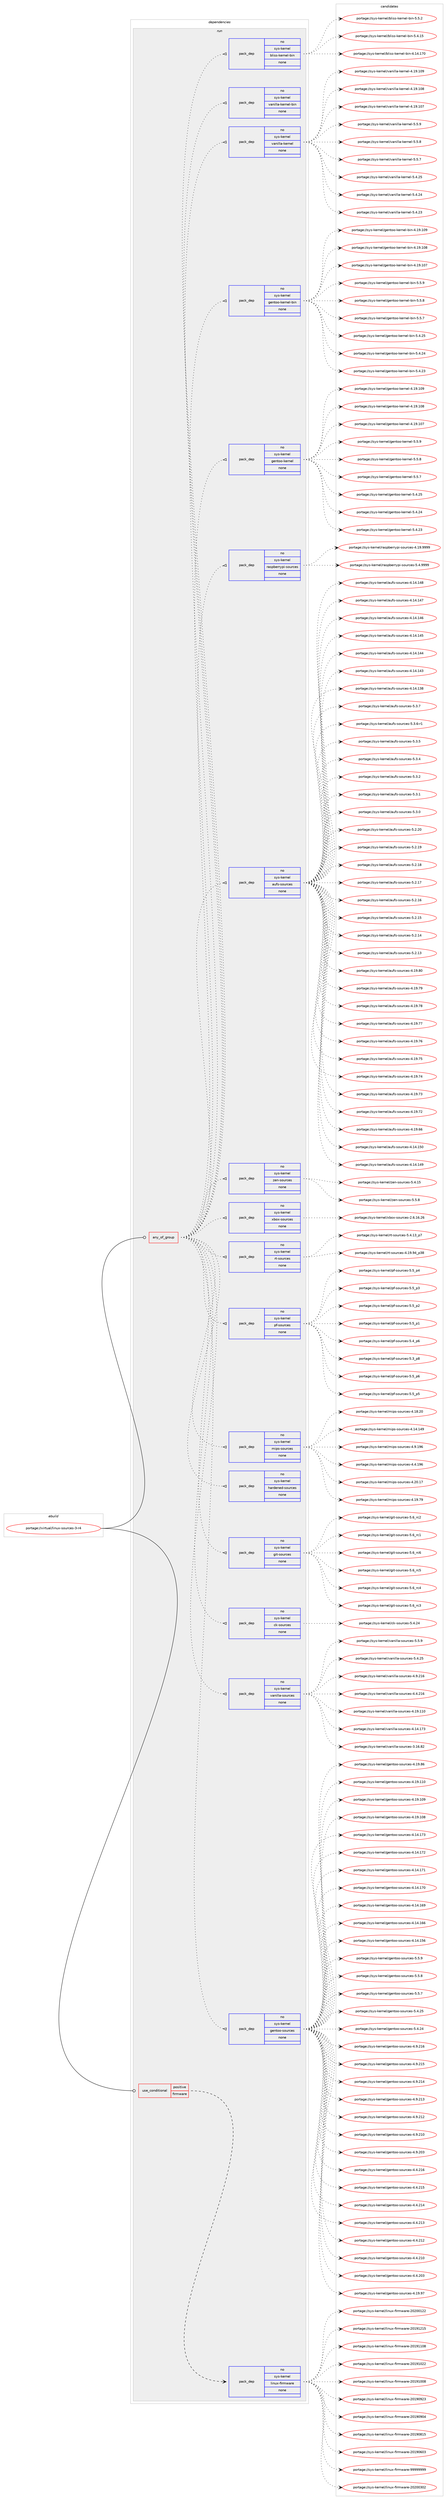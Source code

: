 digraph prolog {

# *************
# Graph options
# *************

newrank=true;
concentrate=true;
compound=true;
graph [rankdir=LR,fontname=Helvetica,fontsize=10,ranksep=1.5];#, ranksep=2.5, nodesep=0.2];
edge  [arrowhead=vee];
node  [fontname=Helvetica,fontsize=10];

# **********
# The ebuild
# **********

subgraph cluster_leftcol {
color=gray;
rank=same;
label=<<i>ebuild</i>>;
id [label="portage://virtual/linux-sources-3-r4", color=red, width=4, href="../virtual/linux-sources-3-r4.svg"];
}

# ****************
# The dependencies
# ****************

subgraph cluster_midcol {
color=gray;
label=<<i>dependencies</i>>;
subgraph cluster_compile {
fillcolor="#eeeeee";
style=filled;
label=<<i>compile</i>>;
}
subgraph cluster_compileandrun {
fillcolor="#eeeeee";
style=filled;
label=<<i>compile and run</i>>;
}
subgraph cluster_run {
fillcolor="#eeeeee";
style=filled;
label=<<i>run</i>>;
subgraph any214 {
dependency9333 [label=<<TABLE BORDER="0" CELLBORDER="1" CELLSPACING="0" CELLPADDING="4"><TR><TD CELLPADDING="10">any_of_group</TD></TR></TABLE>>, shape=none, color=red];subgraph pack7729 {
dependency9334 [label=<<TABLE BORDER="0" CELLBORDER="1" CELLSPACING="0" CELLPADDING="4" WIDTH="220"><TR><TD ROWSPAN="6" CELLPADDING="30">pack_dep</TD></TR><TR><TD WIDTH="110">no</TD></TR><TR><TD>sys-kernel</TD></TR><TR><TD>gentoo-sources</TD></TR><TR><TD>none</TD></TR><TR><TD></TD></TR></TABLE>>, shape=none, color=blue];
}
dependency9333:e -> dependency9334:w [weight=20,style="dotted",arrowhead="oinv"];
subgraph pack7730 {
dependency9335 [label=<<TABLE BORDER="0" CELLBORDER="1" CELLSPACING="0" CELLPADDING="4" WIDTH="220"><TR><TD ROWSPAN="6" CELLPADDING="30">pack_dep</TD></TR><TR><TD WIDTH="110">no</TD></TR><TR><TD>sys-kernel</TD></TR><TR><TD>vanilla-sources</TD></TR><TR><TD>none</TD></TR><TR><TD></TD></TR></TABLE>>, shape=none, color=blue];
}
dependency9333:e -> dependency9335:w [weight=20,style="dotted",arrowhead="oinv"];
subgraph pack7731 {
dependency9336 [label=<<TABLE BORDER="0" CELLBORDER="1" CELLSPACING="0" CELLPADDING="4" WIDTH="220"><TR><TD ROWSPAN="6" CELLPADDING="30">pack_dep</TD></TR><TR><TD WIDTH="110">no</TD></TR><TR><TD>sys-kernel</TD></TR><TR><TD>ck-sources</TD></TR><TR><TD>none</TD></TR><TR><TD></TD></TR></TABLE>>, shape=none, color=blue];
}
dependency9333:e -> dependency9336:w [weight=20,style="dotted",arrowhead="oinv"];
subgraph pack7732 {
dependency9337 [label=<<TABLE BORDER="0" CELLBORDER="1" CELLSPACING="0" CELLPADDING="4" WIDTH="220"><TR><TD ROWSPAN="6" CELLPADDING="30">pack_dep</TD></TR><TR><TD WIDTH="110">no</TD></TR><TR><TD>sys-kernel</TD></TR><TR><TD>git-sources</TD></TR><TR><TD>none</TD></TR><TR><TD></TD></TR></TABLE>>, shape=none, color=blue];
}
dependency9333:e -> dependency9337:w [weight=20,style="dotted",arrowhead="oinv"];
subgraph pack7733 {
dependency9338 [label=<<TABLE BORDER="0" CELLBORDER="1" CELLSPACING="0" CELLPADDING="4" WIDTH="220"><TR><TD ROWSPAN="6" CELLPADDING="30">pack_dep</TD></TR><TR><TD WIDTH="110">no</TD></TR><TR><TD>sys-kernel</TD></TR><TR><TD>hardened-sources</TD></TR><TR><TD>none</TD></TR><TR><TD></TD></TR></TABLE>>, shape=none, color=blue];
}
dependency9333:e -> dependency9338:w [weight=20,style="dotted",arrowhead="oinv"];
subgraph pack7734 {
dependency9339 [label=<<TABLE BORDER="0" CELLBORDER="1" CELLSPACING="0" CELLPADDING="4" WIDTH="220"><TR><TD ROWSPAN="6" CELLPADDING="30">pack_dep</TD></TR><TR><TD WIDTH="110">no</TD></TR><TR><TD>sys-kernel</TD></TR><TR><TD>mips-sources</TD></TR><TR><TD>none</TD></TR><TR><TD></TD></TR></TABLE>>, shape=none, color=blue];
}
dependency9333:e -> dependency9339:w [weight=20,style="dotted",arrowhead="oinv"];
subgraph pack7735 {
dependency9340 [label=<<TABLE BORDER="0" CELLBORDER="1" CELLSPACING="0" CELLPADDING="4" WIDTH="220"><TR><TD ROWSPAN="6" CELLPADDING="30">pack_dep</TD></TR><TR><TD WIDTH="110">no</TD></TR><TR><TD>sys-kernel</TD></TR><TR><TD>pf-sources</TD></TR><TR><TD>none</TD></TR><TR><TD></TD></TR></TABLE>>, shape=none, color=blue];
}
dependency9333:e -> dependency9340:w [weight=20,style="dotted",arrowhead="oinv"];
subgraph pack7736 {
dependency9341 [label=<<TABLE BORDER="0" CELLBORDER="1" CELLSPACING="0" CELLPADDING="4" WIDTH="220"><TR><TD ROWSPAN="6" CELLPADDING="30">pack_dep</TD></TR><TR><TD WIDTH="110">no</TD></TR><TR><TD>sys-kernel</TD></TR><TR><TD>rt-sources</TD></TR><TR><TD>none</TD></TR><TR><TD></TD></TR></TABLE>>, shape=none, color=blue];
}
dependency9333:e -> dependency9341:w [weight=20,style="dotted",arrowhead="oinv"];
subgraph pack7737 {
dependency9342 [label=<<TABLE BORDER="0" CELLBORDER="1" CELLSPACING="0" CELLPADDING="4" WIDTH="220"><TR><TD ROWSPAN="6" CELLPADDING="30">pack_dep</TD></TR><TR><TD WIDTH="110">no</TD></TR><TR><TD>sys-kernel</TD></TR><TR><TD>xbox-sources</TD></TR><TR><TD>none</TD></TR><TR><TD></TD></TR></TABLE>>, shape=none, color=blue];
}
dependency9333:e -> dependency9342:w [weight=20,style="dotted",arrowhead="oinv"];
subgraph pack7738 {
dependency9343 [label=<<TABLE BORDER="0" CELLBORDER="1" CELLSPACING="0" CELLPADDING="4" WIDTH="220"><TR><TD ROWSPAN="6" CELLPADDING="30">pack_dep</TD></TR><TR><TD WIDTH="110">no</TD></TR><TR><TD>sys-kernel</TD></TR><TR><TD>zen-sources</TD></TR><TR><TD>none</TD></TR><TR><TD></TD></TR></TABLE>>, shape=none, color=blue];
}
dependency9333:e -> dependency9343:w [weight=20,style="dotted",arrowhead="oinv"];
subgraph pack7739 {
dependency9344 [label=<<TABLE BORDER="0" CELLBORDER="1" CELLSPACING="0" CELLPADDING="4" WIDTH="220"><TR><TD ROWSPAN="6" CELLPADDING="30">pack_dep</TD></TR><TR><TD WIDTH="110">no</TD></TR><TR><TD>sys-kernel</TD></TR><TR><TD>aufs-sources</TD></TR><TR><TD>none</TD></TR><TR><TD></TD></TR></TABLE>>, shape=none, color=blue];
}
dependency9333:e -> dependency9344:w [weight=20,style="dotted",arrowhead="oinv"];
subgraph pack7740 {
dependency9345 [label=<<TABLE BORDER="0" CELLBORDER="1" CELLSPACING="0" CELLPADDING="4" WIDTH="220"><TR><TD ROWSPAN="6" CELLPADDING="30">pack_dep</TD></TR><TR><TD WIDTH="110">no</TD></TR><TR><TD>sys-kernel</TD></TR><TR><TD>raspberrypi-sources</TD></TR><TR><TD>none</TD></TR><TR><TD></TD></TR></TABLE>>, shape=none, color=blue];
}
dependency9333:e -> dependency9345:w [weight=20,style="dotted",arrowhead="oinv"];
subgraph pack7741 {
dependency9346 [label=<<TABLE BORDER="0" CELLBORDER="1" CELLSPACING="0" CELLPADDING="4" WIDTH="220"><TR><TD ROWSPAN="6" CELLPADDING="30">pack_dep</TD></TR><TR><TD WIDTH="110">no</TD></TR><TR><TD>sys-kernel</TD></TR><TR><TD>gentoo-kernel</TD></TR><TR><TD>none</TD></TR><TR><TD></TD></TR></TABLE>>, shape=none, color=blue];
}
dependency9333:e -> dependency9346:w [weight=20,style="dotted",arrowhead="oinv"];
subgraph pack7742 {
dependency9347 [label=<<TABLE BORDER="0" CELLBORDER="1" CELLSPACING="0" CELLPADDING="4" WIDTH="220"><TR><TD ROWSPAN="6" CELLPADDING="30">pack_dep</TD></TR><TR><TD WIDTH="110">no</TD></TR><TR><TD>sys-kernel</TD></TR><TR><TD>gentoo-kernel-bin</TD></TR><TR><TD>none</TD></TR><TR><TD></TD></TR></TABLE>>, shape=none, color=blue];
}
dependency9333:e -> dependency9347:w [weight=20,style="dotted",arrowhead="oinv"];
subgraph pack7743 {
dependency9348 [label=<<TABLE BORDER="0" CELLBORDER="1" CELLSPACING="0" CELLPADDING="4" WIDTH="220"><TR><TD ROWSPAN="6" CELLPADDING="30">pack_dep</TD></TR><TR><TD WIDTH="110">no</TD></TR><TR><TD>sys-kernel</TD></TR><TR><TD>vanilla-kernel</TD></TR><TR><TD>none</TD></TR><TR><TD></TD></TR></TABLE>>, shape=none, color=blue];
}
dependency9333:e -> dependency9348:w [weight=20,style="dotted",arrowhead="oinv"];
subgraph pack7744 {
dependency9349 [label=<<TABLE BORDER="0" CELLBORDER="1" CELLSPACING="0" CELLPADDING="4" WIDTH="220"><TR><TD ROWSPAN="6" CELLPADDING="30">pack_dep</TD></TR><TR><TD WIDTH="110">no</TD></TR><TR><TD>sys-kernel</TD></TR><TR><TD>vanilla-kernel-bin</TD></TR><TR><TD>none</TD></TR><TR><TD></TD></TR></TABLE>>, shape=none, color=blue];
}
dependency9333:e -> dependency9349:w [weight=20,style="dotted",arrowhead="oinv"];
subgraph pack7745 {
dependency9350 [label=<<TABLE BORDER="0" CELLBORDER="1" CELLSPACING="0" CELLPADDING="4" WIDTH="220"><TR><TD ROWSPAN="6" CELLPADDING="30">pack_dep</TD></TR><TR><TD WIDTH="110">no</TD></TR><TR><TD>sys-kernel</TD></TR><TR><TD>bliss-kernel-bin</TD></TR><TR><TD>none</TD></TR><TR><TD></TD></TR></TABLE>>, shape=none, color=blue];
}
dependency9333:e -> dependency9350:w [weight=20,style="dotted",arrowhead="oinv"];
}
id:e -> dependency9333:w [weight=20,style="solid",arrowhead="odot"];
subgraph cond1388 {
dependency9351 [label=<<TABLE BORDER="0" CELLBORDER="1" CELLSPACING="0" CELLPADDING="4"><TR><TD ROWSPAN="3" CELLPADDING="10">use_conditional</TD></TR><TR><TD>positive</TD></TR><TR><TD>firmware</TD></TR></TABLE>>, shape=none, color=red];
subgraph pack7746 {
dependency9352 [label=<<TABLE BORDER="0" CELLBORDER="1" CELLSPACING="0" CELLPADDING="4" WIDTH="220"><TR><TD ROWSPAN="6" CELLPADDING="30">pack_dep</TD></TR><TR><TD WIDTH="110">no</TD></TR><TR><TD>sys-kernel</TD></TR><TR><TD>linux-firmware</TD></TR><TR><TD>none</TD></TR><TR><TD></TD></TR></TABLE>>, shape=none, color=blue];
}
dependency9351:e -> dependency9352:w [weight=20,style="dashed",arrowhead="vee"];
}
id:e -> dependency9351:w [weight=20,style="solid",arrowhead="odot"];
}
}

# **************
# The candidates
# **************

subgraph cluster_choices {
rank=same;
color=gray;
label=<<i>candidates</i>>;

subgraph choice7729 {
color=black;
nodesep=1;
choice11512111545107101114110101108471031011101161111114511511111711499101115455346534657 [label="portage://sys-kernel/gentoo-sources-5.5.9", color=red, width=4,href="../sys-kernel/gentoo-sources-5.5.9.svg"];
choice11512111545107101114110101108471031011101161111114511511111711499101115455346534656 [label="portage://sys-kernel/gentoo-sources-5.5.8", color=red, width=4,href="../sys-kernel/gentoo-sources-5.5.8.svg"];
choice11512111545107101114110101108471031011101161111114511511111711499101115455346534655 [label="portage://sys-kernel/gentoo-sources-5.5.7", color=red, width=4,href="../sys-kernel/gentoo-sources-5.5.7.svg"];
choice1151211154510710111411010110847103101110116111111451151111171149910111545534652465053 [label="portage://sys-kernel/gentoo-sources-5.4.25", color=red, width=4,href="../sys-kernel/gentoo-sources-5.4.25.svg"];
choice1151211154510710111411010110847103101110116111111451151111171149910111545534652465052 [label="portage://sys-kernel/gentoo-sources-5.4.24", color=red, width=4,href="../sys-kernel/gentoo-sources-5.4.24.svg"];
choice115121115451071011141101011084710310111011611111145115111117114991011154552465746504954 [label="portage://sys-kernel/gentoo-sources-4.9.216", color=red, width=4,href="../sys-kernel/gentoo-sources-4.9.216.svg"];
choice115121115451071011141101011084710310111011611111145115111117114991011154552465746504953 [label="portage://sys-kernel/gentoo-sources-4.9.215", color=red, width=4,href="../sys-kernel/gentoo-sources-4.9.215.svg"];
choice115121115451071011141101011084710310111011611111145115111117114991011154552465746504952 [label="portage://sys-kernel/gentoo-sources-4.9.214", color=red, width=4,href="../sys-kernel/gentoo-sources-4.9.214.svg"];
choice115121115451071011141101011084710310111011611111145115111117114991011154552465746504951 [label="portage://sys-kernel/gentoo-sources-4.9.213", color=red, width=4,href="../sys-kernel/gentoo-sources-4.9.213.svg"];
choice115121115451071011141101011084710310111011611111145115111117114991011154552465746504950 [label="portage://sys-kernel/gentoo-sources-4.9.212", color=red, width=4,href="../sys-kernel/gentoo-sources-4.9.212.svg"];
choice115121115451071011141101011084710310111011611111145115111117114991011154552465746504948 [label="portage://sys-kernel/gentoo-sources-4.9.210", color=red, width=4,href="../sys-kernel/gentoo-sources-4.9.210.svg"];
choice115121115451071011141101011084710310111011611111145115111117114991011154552465746504851 [label="portage://sys-kernel/gentoo-sources-4.9.203", color=red, width=4,href="../sys-kernel/gentoo-sources-4.9.203.svg"];
choice115121115451071011141101011084710310111011611111145115111117114991011154552465246504954 [label="portage://sys-kernel/gentoo-sources-4.4.216", color=red, width=4,href="../sys-kernel/gentoo-sources-4.4.216.svg"];
choice115121115451071011141101011084710310111011611111145115111117114991011154552465246504953 [label="portage://sys-kernel/gentoo-sources-4.4.215", color=red, width=4,href="../sys-kernel/gentoo-sources-4.4.215.svg"];
choice115121115451071011141101011084710310111011611111145115111117114991011154552465246504952 [label="portage://sys-kernel/gentoo-sources-4.4.214", color=red, width=4,href="../sys-kernel/gentoo-sources-4.4.214.svg"];
choice115121115451071011141101011084710310111011611111145115111117114991011154552465246504951 [label="portage://sys-kernel/gentoo-sources-4.4.213", color=red, width=4,href="../sys-kernel/gentoo-sources-4.4.213.svg"];
choice115121115451071011141101011084710310111011611111145115111117114991011154552465246504950 [label="portage://sys-kernel/gentoo-sources-4.4.212", color=red, width=4,href="../sys-kernel/gentoo-sources-4.4.212.svg"];
choice115121115451071011141101011084710310111011611111145115111117114991011154552465246504948 [label="portage://sys-kernel/gentoo-sources-4.4.210", color=red, width=4,href="../sys-kernel/gentoo-sources-4.4.210.svg"];
choice115121115451071011141101011084710310111011611111145115111117114991011154552465246504851 [label="portage://sys-kernel/gentoo-sources-4.4.203", color=red, width=4,href="../sys-kernel/gentoo-sources-4.4.203.svg"];
choice115121115451071011141101011084710310111011611111145115111117114991011154552464957465755 [label="portage://sys-kernel/gentoo-sources-4.19.97", color=red, width=4,href="../sys-kernel/gentoo-sources-4.19.97.svg"];
choice115121115451071011141101011084710310111011611111145115111117114991011154552464957465654 [label="portage://sys-kernel/gentoo-sources-4.19.86", color=red, width=4,href="../sys-kernel/gentoo-sources-4.19.86.svg"];
choice11512111545107101114110101108471031011101161111114511511111711499101115455246495746494948 [label="portage://sys-kernel/gentoo-sources-4.19.110", color=red, width=4,href="../sys-kernel/gentoo-sources-4.19.110.svg"];
choice11512111545107101114110101108471031011101161111114511511111711499101115455246495746494857 [label="portage://sys-kernel/gentoo-sources-4.19.109", color=red, width=4,href="../sys-kernel/gentoo-sources-4.19.109.svg"];
choice11512111545107101114110101108471031011101161111114511511111711499101115455246495746494856 [label="portage://sys-kernel/gentoo-sources-4.19.108", color=red, width=4,href="../sys-kernel/gentoo-sources-4.19.108.svg"];
choice11512111545107101114110101108471031011101161111114511511111711499101115455246495246495551 [label="portage://sys-kernel/gentoo-sources-4.14.173", color=red, width=4,href="../sys-kernel/gentoo-sources-4.14.173.svg"];
choice11512111545107101114110101108471031011101161111114511511111711499101115455246495246495550 [label="portage://sys-kernel/gentoo-sources-4.14.172", color=red, width=4,href="../sys-kernel/gentoo-sources-4.14.172.svg"];
choice11512111545107101114110101108471031011101161111114511511111711499101115455246495246495549 [label="portage://sys-kernel/gentoo-sources-4.14.171", color=red, width=4,href="../sys-kernel/gentoo-sources-4.14.171.svg"];
choice11512111545107101114110101108471031011101161111114511511111711499101115455246495246495548 [label="portage://sys-kernel/gentoo-sources-4.14.170", color=red, width=4,href="../sys-kernel/gentoo-sources-4.14.170.svg"];
choice11512111545107101114110101108471031011101161111114511511111711499101115455246495246495457 [label="portage://sys-kernel/gentoo-sources-4.14.169", color=red, width=4,href="../sys-kernel/gentoo-sources-4.14.169.svg"];
choice11512111545107101114110101108471031011101161111114511511111711499101115455246495246495454 [label="portage://sys-kernel/gentoo-sources-4.14.166", color=red, width=4,href="../sys-kernel/gentoo-sources-4.14.166.svg"];
choice11512111545107101114110101108471031011101161111114511511111711499101115455246495246495354 [label="portage://sys-kernel/gentoo-sources-4.14.156", color=red, width=4,href="../sys-kernel/gentoo-sources-4.14.156.svg"];
dependency9334:e -> choice11512111545107101114110101108471031011101161111114511511111711499101115455346534657:w [style=dotted,weight="100"];
dependency9334:e -> choice11512111545107101114110101108471031011101161111114511511111711499101115455346534656:w [style=dotted,weight="100"];
dependency9334:e -> choice11512111545107101114110101108471031011101161111114511511111711499101115455346534655:w [style=dotted,weight="100"];
dependency9334:e -> choice1151211154510710111411010110847103101110116111111451151111171149910111545534652465053:w [style=dotted,weight="100"];
dependency9334:e -> choice1151211154510710111411010110847103101110116111111451151111171149910111545534652465052:w [style=dotted,weight="100"];
dependency9334:e -> choice115121115451071011141101011084710310111011611111145115111117114991011154552465746504954:w [style=dotted,weight="100"];
dependency9334:e -> choice115121115451071011141101011084710310111011611111145115111117114991011154552465746504953:w [style=dotted,weight="100"];
dependency9334:e -> choice115121115451071011141101011084710310111011611111145115111117114991011154552465746504952:w [style=dotted,weight="100"];
dependency9334:e -> choice115121115451071011141101011084710310111011611111145115111117114991011154552465746504951:w [style=dotted,weight="100"];
dependency9334:e -> choice115121115451071011141101011084710310111011611111145115111117114991011154552465746504950:w [style=dotted,weight="100"];
dependency9334:e -> choice115121115451071011141101011084710310111011611111145115111117114991011154552465746504948:w [style=dotted,weight="100"];
dependency9334:e -> choice115121115451071011141101011084710310111011611111145115111117114991011154552465746504851:w [style=dotted,weight="100"];
dependency9334:e -> choice115121115451071011141101011084710310111011611111145115111117114991011154552465246504954:w [style=dotted,weight="100"];
dependency9334:e -> choice115121115451071011141101011084710310111011611111145115111117114991011154552465246504953:w [style=dotted,weight="100"];
dependency9334:e -> choice115121115451071011141101011084710310111011611111145115111117114991011154552465246504952:w [style=dotted,weight="100"];
dependency9334:e -> choice115121115451071011141101011084710310111011611111145115111117114991011154552465246504951:w [style=dotted,weight="100"];
dependency9334:e -> choice115121115451071011141101011084710310111011611111145115111117114991011154552465246504950:w [style=dotted,weight="100"];
dependency9334:e -> choice115121115451071011141101011084710310111011611111145115111117114991011154552465246504948:w [style=dotted,weight="100"];
dependency9334:e -> choice115121115451071011141101011084710310111011611111145115111117114991011154552465246504851:w [style=dotted,weight="100"];
dependency9334:e -> choice115121115451071011141101011084710310111011611111145115111117114991011154552464957465755:w [style=dotted,weight="100"];
dependency9334:e -> choice115121115451071011141101011084710310111011611111145115111117114991011154552464957465654:w [style=dotted,weight="100"];
dependency9334:e -> choice11512111545107101114110101108471031011101161111114511511111711499101115455246495746494948:w [style=dotted,weight="100"];
dependency9334:e -> choice11512111545107101114110101108471031011101161111114511511111711499101115455246495746494857:w [style=dotted,weight="100"];
dependency9334:e -> choice11512111545107101114110101108471031011101161111114511511111711499101115455246495746494856:w [style=dotted,weight="100"];
dependency9334:e -> choice11512111545107101114110101108471031011101161111114511511111711499101115455246495246495551:w [style=dotted,weight="100"];
dependency9334:e -> choice11512111545107101114110101108471031011101161111114511511111711499101115455246495246495550:w [style=dotted,weight="100"];
dependency9334:e -> choice11512111545107101114110101108471031011101161111114511511111711499101115455246495246495549:w [style=dotted,weight="100"];
dependency9334:e -> choice11512111545107101114110101108471031011101161111114511511111711499101115455246495246495548:w [style=dotted,weight="100"];
dependency9334:e -> choice11512111545107101114110101108471031011101161111114511511111711499101115455246495246495457:w [style=dotted,weight="100"];
dependency9334:e -> choice11512111545107101114110101108471031011101161111114511511111711499101115455246495246495454:w [style=dotted,weight="100"];
dependency9334:e -> choice11512111545107101114110101108471031011101161111114511511111711499101115455246495246495354:w [style=dotted,weight="100"];
}
subgraph choice7730 {
color=black;
nodesep=1;
choice115121115451071011141101011084711897110105108108974511511111711499101115455346534657 [label="portage://sys-kernel/vanilla-sources-5.5.9", color=red, width=4,href="../sys-kernel/vanilla-sources-5.5.9.svg"];
choice11512111545107101114110101108471189711010510810897451151111171149910111545534652465053 [label="portage://sys-kernel/vanilla-sources-5.4.25", color=red, width=4,href="../sys-kernel/vanilla-sources-5.4.25.svg"];
choice1151211154510710111411010110847118971101051081089745115111117114991011154552465746504954 [label="portage://sys-kernel/vanilla-sources-4.9.216", color=red, width=4,href="../sys-kernel/vanilla-sources-4.9.216.svg"];
choice1151211154510710111411010110847118971101051081089745115111117114991011154552465246504954 [label="portage://sys-kernel/vanilla-sources-4.4.216", color=red, width=4,href="../sys-kernel/vanilla-sources-4.4.216.svg"];
choice115121115451071011141101011084711897110105108108974511511111711499101115455246495746494948 [label="portage://sys-kernel/vanilla-sources-4.19.110", color=red, width=4,href="../sys-kernel/vanilla-sources-4.19.110.svg"];
choice115121115451071011141101011084711897110105108108974511511111711499101115455246495246495551 [label="portage://sys-kernel/vanilla-sources-4.14.173", color=red, width=4,href="../sys-kernel/vanilla-sources-4.14.173.svg"];
choice1151211154510710111411010110847118971101051081089745115111117114991011154551464954465650 [label="portage://sys-kernel/vanilla-sources-3.16.82", color=red, width=4,href="../sys-kernel/vanilla-sources-3.16.82.svg"];
dependency9335:e -> choice115121115451071011141101011084711897110105108108974511511111711499101115455346534657:w [style=dotted,weight="100"];
dependency9335:e -> choice11512111545107101114110101108471189711010510810897451151111171149910111545534652465053:w [style=dotted,weight="100"];
dependency9335:e -> choice1151211154510710111411010110847118971101051081089745115111117114991011154552465746504954:w [style=dotted,weight="100"];
dependency9335:e -> choice1151211154510710111411010110847118971101051081089745115111117114991011154552465246504954:w [style=dotted,weight="100"];
dependency9335:e -> choice115121115451071011141101011084711897110105108108974511511111711499101115455246495746494948:w [style=dotted,weight="100"];
dependency9335:e -> choice115121115451071011141101011084711897110105108108974511511111711499101115455246495246495551:w [style=dotted,weight="100"];
dependency9335:e -> choice1151211154510710111411010110847118971101051081089745115111117114991011154551464954465650:w [style=dotted,weight="100"];
}
subgraph choice7731 {
color=black;
nodesep=1;
choice115121115451071011141101011084799107451151111171149910111545534652465052 [label="portage://sys-kernel/ck-sources-5.4.24", color=red, width=4,href="../sys-kernel/ck-sources-5.4.24.svg"];
dependency9336:e -> choice115121115451071011141101011084799107451151111171149910111545534652465052:w [style=dotted,weight="100"];
}
subgraph choice7732 {
color=black;
nodesep=1;
choice1151211154510710111411010110847103105116451151111171149910111545534654951149954 [label="portage://sys-kernel/git-sources-5.6_rc6", color=red, width=4,href="../sys-kernel/git-sources-5.6_rc6.svg"];
choice1151211154510710111411010110847103105116451151111171149910111545534654951149953 [label="portage://sys-kernel/git-sources-5.6_rc5", color=red, width=4,href="../sys-kernel/git-sources-5.6_rc5.svg"];
choice1151211154510710111411010110847103105116451151111171149910111545534654951149952 [label="portage://sys-kernel/git-sources-5.6_rc4", color=red, width=4,href="../sys-kernel/git-sources-5.6_rc4.svg"];
choice1151211154510710111411010110847103105116451151111171149910111545534654951149951 [label="portage://sys-kernel/git-sources-5.6_rc3", color=red, width=4,href="../sys-kernel/git-sources-5.6_rc3.svg"];
choice1151211154510710111411010110847103105116451151111171149910111545534654951149950 [label="portage://sys-kernel/git-sources-5.6_rc2", color=red, width=4,href="../sys-kernel/git-sources-5.6_rc2.svg"];
choice1151211154510710111411010110847103105116451151111171149910111545534654951149949 [label="portage://sys-kernel/git-sources-5.6_rc1", color=red, width=4,href="../sys-kernel/git-sources-5.6_rc1.svg"];
dependency9337:e -> choice1151211154510710111411010110847103105116451151111171149910111545534654951149954:w [style=dotted,weight="100"];
dependency9337:e -> choice1151211154510710111411010110847103105116451151111171149910111545534654951149953:w [style=dotted,weight="100"];
dependency9337:e -> choice1151211154510710111411010110847103105116451151111171149910111545534654951149952:w [style=dotted,weight="100"];
dependency9337:e -> choice1151211154510710111411010110847103105116451151111171149910111545534654951149951:w [style=dotted,weight="100"];
dependency9337:e -> choice1151211154510710111411010110847103105116451151111171149910111545534654951149950:w [style=dotted,weight="100"];
dependency9337:e -> choice1151211154510710111411010110847103105116451151111171149910111545534654951149949:w [style=dotted,weight="100"];
}
subgraph choice7733 {
color=black;
nodesep=1;
}
subgraph choice7734 {
color=black;
nodesep=1;
choice115121115451071011141101011084710910511211545115111117114991011154552465746495754 [label="portage://sys-kernel/mips-sources-4.9.196", color=red, width=4,href="../sys-kernel/mips-sources-4.9.196.svg"];
choice115121115451071011141101011084710910511211545115111117114991011154552465246495754 [label="portage://sys-kernel/mips-sources-4.4.196", color=red, width=4,href="../sys-kernel/mips-sources-4.4.196.svg"];
choice115121115451071011141101011084710910511211545115111117114991011154552465048464955 [label="portage://sys-kernel/mips-sources-4.20.17", color=red, width=4,href="../sys-kernel/mips-sources-4.20.17.svg"];
choice115121115451071011141101011084710910511211545115111117114991011154552464957465557 [label="portage://sys-kernel/mips-sources-4.19.79", color=red, width=4,href="../sys-kernel/mips-sources-4.19.79.svg"];
choice115121115451071011141101011084710910511211545115111117114991011154552464956465048 [label="portage://sys-kernel/mips-sources-4.18.20", color=red, width=4,href="../sys-kernel/mips-sources-4.18.20.svg"];
choice11512111545107101114110101108471091051121154511511111711499101115455246495246495257 [label="portage://sys-kernel/mips-sources-4.14.149", color=red, width=4,href="../sys-kernel/mips-sources-4.14.149.svg"];
dependency9339:e -> choice115121115451071011141101011084710910511211545115111117114991011154552465746495754:w [style=dotted,weight="100"];
dependency9339:e -> choice115121115451071011141101011084710910511211545115111117114991011154552465246495754:w [style=dotted,weight="100"];
dependency9339:e -> choice115121115451071011141101011084710910511211545115111117114991011154552465048464955:w [style=dotted,weight="100"];
dependency9339:e -> choice115121115451071011141101011084710910511211545115111117114991011154552464957465557:w [style=dotted,weight="100"];
dependency9339:e -> choice115121115451071011141101011084710910511211545115111117114991011154552464956465048:w [style=dotted,weight="100"];
dependency9339:e -> choice11512111545107101114110101108471091051121154511511111711499101115455246495246495257:w [style=dotted,weight="100"];
}
subgraph choice7735 {
color=black;
nodesep=1;
choice11512111545107101114110101108471121024511511111711499101115455346539511254 [label="portage://sys-kernel/pf-sources-5.5_p6", color=red, width=4,href="../sys-kernel/pf-sources-5.5_p6.svg"];
choice11512111545107101114110101108471121024511511111711499101115455346539511253 [label="portage://sys-kernel/pf-sources-5.5_p5", color=red, width=4,href="../sys-kernel/pf-sources-5.5_p5.svg"];
choice11512111545107101114110101108471121024511511111711499101115455346539511252 [label="portage://sys-kernel/pf-sources-5.5_p4", color=red, width=4,href="../sys-kernel/pf-sources-5.5_p4.svg"];
choice11512111545107101114110101108471121024511511111711499101115455346539511251 [label="portage://sys-kernel/pf-sources-5.5_p3", color=red, width=4,href="../sys-kernel/pf-sources-5.5_p3.svg"];
choice11512111545107101114110101108471121024511511111711499101115455346539511250 [label="portage://sys-kernel/pf-sources-5.5_p2", color=red, width=4,href="../sys-kernel/pf-sources-5.5_p2.svg"];
choice11512111545107101114110101108471121024511511111711499101115455346539511249 [label="portage://sys-kernel/pf-sources-5.5_p1", color=red, width=4,href="../sys-kernel/pf-sources-5.5_p1.svg"];
choice11512111545107101114110101108471121024511511111711499101115455346529511254 [label="portage://sys-kernel/pf-sources-5.4_p6", color=red, width=4,href="../sys-kernel/pf-sources-5.4_p6.svg"];
choice11512111545107101114110101108471121024511511111711499101115455346519511256 [label="portage://sys-kernel/pf-sources-5.3_p8", color=red, width=4,href="../sys-kernel/pf-sources-5.3_p8.svg"];
dependency9340:e -> choice11512111545107101114110101108471121024511511111711499101115455346539511254:w [style=dotted,weight="100"];
dependency9340:e -> choice11512111545107101114110101108471121024511511111711499101115455346539511253:w [style=dotted,weight="100"];
dependency9340:e -> choice11512111545107101114110101108471121024511511111711499101115455346539511252:w [style=dotted,weight="100"];
dependency9340:e -> choice11512111545107101114110101108471121024511511111711499101115455346539511251:w [style=dotted,weight="100"];
dependency9340:e -> choice11512111545107101114110101108471121024511511111711499101115455346539511250:w [style=dotted,weight="100"];
dependency9340:e -> choice11512111545107101114110101108471121024511511111711499101115455346539511249:w [style=dotted,weight="100"];
dependency9340:e -> choice11512111545107101114110101108471121024511511111711499101115455346529511254:w [style=dotted,weight="100"];
dependency9340:e -> choice11512111545107101114110101108471121024511511111711499101115455346519511256:w [style=dotted,weight="100"];
}
subgraph choice7736 {
color=black;
nodesep=1;
choice11512111545107101114110101108471141164511511111711499101115455346524649519511255 [label="portage://sys-kernel/rt-sources-5.4.13_p7", color=red, width=4,href="../sys-kernel/rt-sources-5.4.13_p7.svg"];
choice115121115451071011141101011084711411645115111117114991011154552464957465752951125156 [label="portage://sys-kernel/rt-sources-4.19.94_p38", color=red, width=4,href="../sys-kernel/rt-sources-4.19.94_p38.svg"];
dependency9341:e -> choice11512111545107101114110101108471141164511511111711499101115455346524649519511255:w [style=dotted,weight="100"];
dependency9341:e -> choice115121115451071011141101011084711411645115111117114991011154552464957465752951125156:w [style=dotted,weight="100"];
}
subgraph choice7737 {
color=black;
nodesep=1;
choice115121115451071011141101011084712098111120451151111171149910111545504654464954465054 [label="portage://sys-kernel/xbox-sources-2.6.16.26", color=red, width=4,href="../sys-kernel/xbox-sources-2.6.16.26.svg"];
dependency9342:e -> choice115121115451071011141101011084712098111120451151111171149910111545504654464954465054:w [style=dotted,weight="100"];
}
subgraph choice7738 {
color=black;
nodesep=1;
choice11512111545107101114110101108471221011104511511111711499101115455346534656 [label="portage://sys-kernel/zen-sources-5.5.8", color=red, width=4,href="../sys-kernel/zen-sources-5.5.8.svg"];
choice1151211154510710111411010110847122101110451151111171149910111545534652464953 [label="portage://sys-kernel/zen-sources-5.4.15", color=red, width=4,href="../sys-kernel/zen-sources-5.4.15.svg"];
dependency9343:e -> choice11512111545107101114110101108471221011104511511111711499101115455346534656:w [style=dotted,weight="100"];
dependency9343:e -> choice1151211154510710111411010110847122101110451151111171149910111545534652464953:w [style=dotted,weight="100"];
}
subgraph choice7739 {
color=black;
nodesep=1;
choice1151211154510710111411010110847971171021154511511111711499101115455346514655 [label="portage://sys-kernel/aufs-sources-5.3.7", color=red, width=4,href="../sys-kernel/aufs-sources-5.3.7.svg"];
choice11512111545107101114110101108479711710211545115111117114991011154553465146544511449 [label="portage://sys-kernel/aufs-sources-5.3.6-r1", color=red, width=4,href="../sys-kernel/aufs-sources-5.3.6-r1.svg"];
choice1151211154510710111411010110847971171021154511511111711499101115455346514653 [label="portage://sys-kernel/aufs-sources-5.3.5", color=red, width=4,href="../sys-kernel/aufs-sources-5.3.5.svg"];
choice1151211154510710111411010110847971171021154511511111711499101115455346514652 [label="portage://sys-kernel/aufs-sources-5.3.4", color=red, width=4,href="../sys-kernel/aufs-sources-5.3.4.svg"];
choice1151211154510710111411010110847971171021154511511111711499101115455346514650 [label="portage://sys-kernel/aufs-sources-5.3.2", color=red, width=4,href="../sys-kernel/aufs-sources-5.3.2.svg"];
choice1151211154510710111411010110847971171021154511511111711499101115455346514649 [label="portage://sys-kernel/aufs-sources-5.3.1", color=red, width=4,href="../sys-kernel/aufs-sources-5.3.1.svg"];
choice1151211154510710111411010110847971171021154511511111711499101115455346514648 [label="portage://sys-kernel/aufs-sources-5.3.0", color=red, width=4,href="../sys-kernel/aufs-sources-5.3.0.svg"];
choice115121115451071011141101011084797117102115451151111171149910111545534650465048 [label="portage://sys-kernel/aufs-sources-5.2.20", color=red, width=4,href="../sys-kernel/aufs-sources-5.2.20.svg"];
choice115121115451071011141101011084797117102115451151111171149910111545534650464957 [label="portage://sys-kernel/aufs-sources-5.2.19", color=red, width=4,href="../sys-kernel/aufs-sources-5.2.19.svg"];
choice115121115451071011141101011084797117102115451151111171149910111545534650464956 [label="portage://sys-kernel/aufs-sources-5.2.18", color=red, width=4,href="../sys-kernel/aufs-sources-5.2.18.svg"];
choice115121115451071011141101011084797117102115451151111171149910111545534650464955 [label="portage://sys-kernel/aufs-sources-5.2.17", color=red, width=4,href="../sys-kernel/aufs-sources-5.2.17.svg"];
choice115121115451071011141101011084797117102115451151111171149910111545534650464954 [label="portage://sys-kernel/aufs-sources-5.2.16", color=red, width=4,href="../sys-kernel/aufs-sources-5.2.16.svg"];
choice115121115451071011141101011084797117102115451151111171149910111545534650464953 [label="portage://sys-kernel/aufs-sources-5.2.15", color=red, width=4,href="../sys-kernel/aufs-sources-5.2.15.svg"];
choice115121115451071011141101011084797117102115451151111171149910111545534650464952 [label="portage://sys-kernel/aufs-sources-5.2.14", color=red, width=4,href="../sys-kernel/aufs-sources-5.2.14.svg"];
choice115121115451071011141101011084797117102115451151111171149910111545534650464951 [label="portage://sys-kernel/aufs-sources-5.2.13", color=red, width=4,href="../sys-kernel/aufs-sources-5.2.13.svg"];
choice11512111545107101114110101108479711710211545115111117114991011154552464957465648 [label="portage://sys-kernel/aufs-sources-4.19.80", color=red, width=4,href="../sys-kernel/aufs-sources-4.19.80.svg"];
choice11512111545107101114110101108479711710211545115111117114991011154552464957465557 [label="portage://sys-kernel/aufs-sources-4.19.79", color=red, width=4,href="../sys-kernel/aufs-sources-4.19.79.svg"];
choice11512111545107101114110101108479711710211545115111117114991011154552464957465556 [label="portage://sys-kernel/aufs-sources-4.19.78", color=red, width=4,href="../sys-kernel/aufs-sources-4.19.78.svg"];
choice11512111545107101114110101108479711710211545115111117114991011154552464957465555 [label="portage://sys-kernel/aufs-sources-4.19.77", color=red, width=4,href="../sys-kernel/aufs-sources-4.19.77.svg"];
choice11512111545107101114110101108479711710211545115111117114991011154552464957465554 [label="portage://sys-kernel/aufs-sources-4.19.76", color=red, width=4,href="../sys-kernel/aufs-sources-4.19.76.svg"];
choice11512111545107101114110101108479711710211545115111117114991011154552464957465553 [label="portage://sys-kernel/aufs-sources-4.19.75", color=red, width=4,href="../sys-kernel/aufs-sources-4.19.75.svg"];
choice11512111545107101114110101108479711710211545115111117114991011154552464957465552 [label="portage://sys-kernel/aufs-sources-4.19.74", color=red, width=4,href="../sys-kernel/aufs-sources-4.19.74.svg"];
choice11512111545107101114110101108479711710211545115111117114991011154552464957465551 [label="portage://sys-kernel/aufs-sources-4.19.73", color=red, width=4,href="../sys-kernel/aufs-sources-4.19.73.svg"];
choice11512111545107101114110101108479711710211545115111117114991011154552464957465550 [label="portage://sys-kernel/aufs-sources-4.19.72", color=red, width=4,href="../sys-kernel/aufs-sources-4.19.72.svg"];
choice11512111545107101114110101108479711710211545115111117114991011154552464957465454 [label="portage://sys-kernel/aufs-sources-4.19.66", color=red, width=4,href="../sys-kernel/aufs-sources-4.19.66.svg"];
choice1151211154510710111411010110847971171021154511511111711499101115455246495246495348 [label="portage://sys-kernel/aufs-sources-4.14.150", color=red, width=4,href="../sys-kernel/aufs-sources-4.14.150.svg"];
choice1151211154510710111411010110847971171021154511511111711499101115455246495246495257 [label="portage://sys-kernel/aufs-sources-4.14.149", color=red, width=4,href="../sys-kernel/aufs-sources-4.14.149.svg"];
choice1151211154510710111411010110847971171021154511511111711499101115455246495246495256 [label="portage://sys-kernel/aufs-sources-4.14.148", color=red, width=4,href="../sys-kernel/aufs-sources-4.14.148.svg"];
choice1151211154510710111411010110847971171021154511511111711499101115455246495246495255 [label="portage://sys-kernel/aufs-sources-4.14.147", color=red, width=4,href="../sys-kernel/aufs-sources-4.14.147.svg"];
choice1151211154510710111411010110847971171021154511511111711499101115455246495246495254 [label="portage://sys-kernel/aufs-sources-4.14.146", color=red, width=4,href="../sys-kernel/aufs-sources-4.14.146.svg"];
choice1151211154510710111411010110847971171021154511511111711499101115455246495246495253 [label="portage://sys-kernel/aufs-sources-4.14.145", color=red, width=4,href="../sys-kernel/aufs-sources-4.14.145.svg"];
choice1151211154510710111411010110847971171021154511511111711499101115455246495246495252 [label="portage://sys-kernel/aufs-sources-4.14.144", color=red, width=4,href="../sys-kernel/aufs-sources-4.14.144.svg"];
choice1151211154510710111411010110847971171021154511511111711499101115455246495246495251 [label="portage://sys-kernel/aufs-sources-4.14.143", color=red, width=4,href="../sys-kernel/aufs-sources-4.14.143.svg"];
choice1151211154510710111411010110847971171021154511511111711499101115455246495246495156 [label="portage://sys-kernel/aufs-sources-4.14.138", color=red, width=4,href="../sys-kernel/aufs-sources-4.14.138.svg"];
dependency9344:e -> choice1151211154510710111411010110847971171021154511511111711499101115455346514655:w [style=dotted,weight="100"];
dependency9344:e -> choice11512111545107101114110101108479711710211545115111117114991011154553465146544511449:w [style=dotted,weight="100"];
dependency9344:e -> choice1151211154510710111411010110847971171021154511511111711499101115455346514653:w [style=dotted,weight="100"];
dependency9344:e -> choice1151211154510710111411010110847971171021154511511111711499101115455346514652:w [style=dotted,weight="100"];
dependency9344:e -> choice1151211154510710111411010110847971171021154511511111711499101115455346514650:w [style=dotted,weight="100"];
dependency9344:e -> choice1151211154510710111411010110847971171021154511511111711499101115455346514649:w [style=dotted,weight="100"];
dependency9344:e -> choice1151211154510710111411010110847971171021154511511111711499101115455346514648:w [style=dotted,weight="100"];
dependency9344:e -> choice115121115451071011141101011084797117102115451151111171149910111545534650465048:w [style=dotted,weight="100"];
dependency9344:e -> choice115121115451071011141101011084797117102115451151111171149910111545534650464957:w [style=dotted,weight="100"];
dependency9344:e -> choice115121115451071011141101011084797117102115451151111171149910111545534650464956:w [style=dotted,weight="100"];
dependency9344:e -> choice115121115451071011141101011084797117102115451151111171149910111545534650464955:w [style=dotted,weight="100"];
dependency9344:e -> choice115121115451071011141101011084797117102115451151111171149910111545534650464954:w [style=dotted,weight="100"];
dependency9344:e -> choice115121115451071011141101011084797117102115451151111171149910111545534650464953:w [style=dotted,weight="100"];
dependency9344:e -> choice115121115451071011141101011084797117102115451151111171149910111545534650464952:w [style=dotted,weight="100"];
dependency9344:e -> choice115121115451071011141101011084797117102115451151111171149910111545534650464951:w [style=dotted,weight="100"];
dependency9344:e -> choice11512111545107101114110101108479711710211545115111117114991011154552464957465648:w [style=dotted,weight="100"];
dependency9344:e -> choice11512111545107101114110101108479711710211545115111117114991011154552464957465557:w [style=dotted,weight="100"];
dependency9344:e -> choice11512111545107101114110101108479711710211545115111117114991011154552464957465556:w [style=dotted,weight="100"];
dependency9344:e -> choice11512111545107101114110101108479711710211545115111117114991011154552464957465555:w [style=dotted,weight="100"];
dependency9344:e -> choice11512111545107101114110101108479711710211545115111117114991011154552464957465554:w [style=dotted,weight="100"];
dependency9344:e -> choice11512111545107101114110101108479711710211545115111117114991011154552464957465553:w [style=dotted,weight="100"];
dependency9344:e -> choice11512111545107101114110101108479711710211545115111117114991011154552464957465552:w [style=dotted,weight="100"];
dependency9344:e -> choice11512111545107101114110101108479711710211545115111117114991011154552464957465551:w [style=dotted,weight="100"];
dependency9344:e -> choice11512111545107101114110101108479711710211545115111117114991011154552464957465550:w [style=dotted,weight="100"];
dependency9344:e -> choice11512111545107101114110101108479711710211545115111117114991011154552464957465454:w [style=dotted,weight="100"];
dependency9344:e -> choice1151211154510710111411010110847971171021154511511111711499101115455246495246495348:w [style=dotted,weight="100"];
dependency9344:e -> choice1151211154510710111411010110847971171021154511511111711499101115455246495246495257:w [style=dotted,weight="100"];
dependency9344:e -> choice1151211154510710111411010110847971171021154511511111711499101115455246495246495256:w [style=dotted,weight="100"];
dependency9344:e -> choice1151211154510710111411010110847971171021154511511111711499101115455246495246495255:w [style=dotted,weight="100"];
dependency9344:e -> choice1151211154510710111411010110847971171021154511511111711499101115455246495246495254:w [style=dotted,weight="100"];
dependency9344:e -> choice1151211154510710111411010110847971171021154511511111711499101115455246495246495253:w [style=dotted,weight="100"];
dependency9344:e -> choice1151211154510710111411010110847971171021154511511111711499101115455246495246495252:w [style=dotted,weight="100"];
dependency9344:e -> choice1151211154510710111411010110847971171021154511511111711499101115455246495246495251:w [style=dotted,weight="100"];
dependency9344:e -> choice1151211154510710111411010110847971171021154511511111711499101115455246495246495156:w [style=dotted,weight="100"];
}
subgraph choice7740 {
color=black;
nodesep=1;
choice115121115451071011141101011084711497115112981011141141211121054511511111711499101115455346524657575757 [label="portage://sys-kernel/raspberrypi-sources-5.4.9999", color=red, width=4,href="../sys-kernel/raspberrypi-sources-5.4.9999.svg"];
choice11512111545107101114110101108471149711511298101114114121112105451151111171149910111545524649574657575757 [label="portage://sys-kernel/raspberrypi-sources-4.19.9999", color=red, width=4,href="../sys-kernel/raspberrypi-sources-4.19.9999.svg"];
dependency9345:e -> choice115121115451071011141101011084711497115112981011141141211121054511511111711499101115455346524657575757:w [style=dotted,weight="100"];
dependency9345:e -> choice11512111545107101114110101108471149711511298101114114121112105451151111171149910111545524649574657575757:w [style=dotted,weight="100"];
}
subgraph choice7741 {
color=black;
nodesep=1;
choice115121115451071011141101011084710310111011611111145107101114110101108455346534657 [label="portage://sys-kernel/gentoo-kernel-5.5.9", color=red, width=4,href="../sys-kernel/gentoo-kernel-5.5.9.svg"];
choice115121115451071011141101011084710310111011611111145107101114110101108455346534656 [label="portage://sys-kernel/gentoo-kernel-5.5.8", color=red, width=4,href="../sys-kernel/gentoo-kernel-5.5.8.svg"];
choice115121115451071011141101011084710310111011611111145107101114110101108455346534655 [label="portage://sys-kernel/gentoo-kernel-5.5.7", color=red, width=4,href="../sys-kernel/gentoo-kernel-5.5.7.svg"];
choice11512111545107101114110101108471031011101161111114510710111411010110845534652465053 [label="portage://sys-kernel/gentoo-kernel-5.4.25", color=red, width=4,href="../sys-kernel/gentoo-kernel-5.4.25.svg"];
choice11512111545107101114110101108471031011101161111114510710111411010110845534652465052 [label="portage://sys-kernel/gentoo-kernel-5.4.24", color=red, width=4,href="../sys-kernel/gentoo-kernel-5.4.24.svg"];
choice11512111545107101114110101108471031011101161111114510710111411010110845534652465051 [label="portage://sys-kernel/gentoo-kernel-5.4.23", color=red, width=4,href="../sys-kernel/gentoo-kernel-5.4.23.svg"];
choice115121115451071011141101011084710310111011611111145107101114110101108455246495746494857 [label="portage://sys-kernel/gentoo-kernel-4.19.109", color=red, width=4,href="../sys-kernel/gentoo-kernel-4.19.109.svg"];
choice115121115451071011141101011084710310111011611111145107101114110101108455246495746494856 [label="portage://sys-kernel/gentoo-kernel-4.19.108", color=red, width=4,href="../sys-kernel/gentoo-kernel-4.19.108.svg"];
choice115121115451071011141101011084710310111011611111145107101114110101108455246495746494855 [label="portage://sys-kernel/gentoo-kernel-4.19.107", color=red, width=4,href="../sys-kernel/gentoo-kernel-4.19.107.svg"];
dependency9346:e -> choice115121115451071011141101011084710310111011611111145107101114110101108455346534657:w [style=dotted,weight="100"];
dependency9346:e -> choice115121115451071011141101011084710310111011611111145107101114110101108455346534656:w [style=dotted,weight="100"];
dependency9346:e -> choice115121115451071011141101011084710310111011611111145107101114110101108455346534655:w [style=dotted,weight="100"];
dependency9346:e -> choice11512111545107101114110101108471031011101161111114510710111411010110845534652465053:w [style=dotted,weight="100"];
dependency9346:e -> choice11512111545107101114110101108471031011101161111114510710111411010110845534652465052:w [style=dotted,weight="100"];
dependency9346:e -> choice11512111545107101114110101108471031011101161111114510710111411010110845534652465051:w [style=dotted,weight="100"];
dependency9346:e -> choice115121115451071011141101011084710310111011611111145107101114110101108455246495746494857:w [style=dotted,weight="100"];
dependency9346:e -> choice115121115451071011141101011084710310111011611111145107101114110101108455246495746494856:w [style=dotted,weight="100"];
dependency9346:e -> choice115121115451071011141101011084710310111011611111145107101114110101108455246495746494855:w [style=dotted,weight="100"];
}
subgraph choice7742 {
color=black;
nodesep=1;
choice1151211154510710111411010110847103101110116111111451071011141101011084598105110455346534657 [label="portage://sys-kernel/gentoo-kernel-bin-5.5.9", color=red, width=4,href="../sys-kernel/gentoo-kernel-bin-5.5.9.svg"];
choice1151211154510710111411010110847103101110116111111451071011141101011084598105110455346534656 [label="portage://sys-kernel/gentoo-kernel-bin-5.5.8", color=red, width=4,href="../sys-kernel/gentoo-kernel-bin-5.5.8.svg"];
choice1151211154510710111411010110847103101110116111111451071011141101011084598105110455346534655 [label="portage://sys-kernel/gentoo-kernel-bin-5.5.7", color=red, width=4,href="../sys-kernel/gentoo-kernel-bin-5.5.7.svg"];
choice115121115451071011141101011084710310111011611111145107101114110101108459810511045534652465053 [label="portage://sys-kernel/gentoo-kernel-bin-5.4.25", color=red, width=4,href="../sys-kernel/gentoo-kernel-bin-5.4.25.svg"];
choice115121115451071011141101011084710310111011611111145107101114110101108459810511045534652465052 [label="portage://sys-kernel/gentoo-kernel-bin-5.4.24", color=red, width=4,href="../sys-kernel/gentoo-kernel-bin-5.4.24.svg"];
choice115121115451071011141101011084710310111011611111145107101114110101108459810511045534652465051 [label="portage://sys-kernel/gentoo-kernel-bin-5.4.23", color=red, width=4,href="../sys-kernel/gentoo-kernel-bin-5.4.23.svg"];
choice1151211154510710111411010110847103101110116111111451071011141101011084598105110455246495746494857 [label="portage://sys-kernel/gentoo-kernel-bin-4.19.109", color=red, width=4,href="../sys-kernel/gentoo-kernel-bin-4.19.109.svg"];
choice1151211154510710111411010110847103101110116111111451071011141101011084598105110455246495746494856 [label="portage://sys-kernel/gentoo-kernel-bin-4.19.108", color=red, width=4,href="../sys-kernel/gentoo-kernel-bin-4.19.108.svg"];
choice1151211154510710111411010110847103101110116111111451071011141101011084598105110455246495746494855 [label="portage://sys-kernel/gentoo-kernel-bin-4.19.107", color=red, width=4,href="../sys-kernel/gentoo-kernel-bin-4.19.107.svg"];
dependency9347:e -> choice1151211154510710111411010110847103101110116111111451071011141101011084598105110455346534657:w [style=dotted,weight="100"];
dependency9347:e -> choice1151211154510710111411010110847103101110116111111451071011141101011084598105110455346534656:w [style=dotted,weight="100"];
dependency9347:e -> choice1151211154510710111411010110847103101110116111111451071011141101011084598105110455346534655:w [style=dotted,weight="100"];
dependency9347:e -> choice115121115451071011141101011084710310111011611111145107101114110101108459810511045534652465053:w [style=dotted,weight="100"];
dependency9347:e -> choice115121115451071011141101011084710310111011611111145107101114110101108459810511045534652465052:w [style=dotted,weight="100"];
dependency9347:e -> choice115121115451071011141101011084710310111011611111145107101114110101108459810511045534652465051:w [style=dotted,weight="100"];
dependency9347:e -> choice1151211154510710111411010110847103101110116111111451071011141101011084598105110455246495746494857:w [style=dotted,weight="100"];
dependency9347:e -> choice1151211154510710111411010110847103101110116111111451071011141101011084598105110455246495746494856:w [style=dotted,weight="100"];
dependency9347:e -> choice1151211154510710111411010110847103101110116111111451071011141101011084598105110455246495746494855:w [style=dotted,weight="100"];
}
subgraph choice7743 {
color=black;
nodesep=1;
choice1151211154510710111411010110847118971101051081089745107101114110101108455346534657 [label="portage://sys-kernel/vanilla-kernel-5.5.9", color=red, width=4,href="../sys-kernel/vanilla-kernel-5.5.9.svg"];
choice1151211154510710111411010110847118971101051081089745107101114110101108455346534656 [label="portage://sys-kernel/vanilla-kernel-5.5.8", color=red, width=4,href="../sys-kernel/vanilla-kernel-5.5.8.svg"];
choice1151211154510710111411010110847118971101051081089745107101114110101108455346534655 [label="portage://sys-kernel/vanilla-kernel-5.5.7", color=red, width=4,href="../sys-kernel/vanilla-kernel-5.5.7.svg"];
choice115121115451071011141101011084711897110105108108974510710111411010110845534652465053 [label="portage://sys-kernel/vanilla-kernel-5.4.25", color=red, width=4,href="../sys-kernel/vanilla-kernel-5.4.25.svg"];
choice115121115451071011141101011084711897110105108108974510710111411010110845534652465052 [label="portage://sys-kernel/vanilla-kernel-5.4.24", color=red, width=4,href="../sys-kernel/vanilla-kernel-5.4.24.svg"];
choice115121115451071011141101011084711897110105108108974510710111411010110845534652465051 [label="portage://sys-kernel/vanilla-kernel-5.4.23", color=red, width=4,href="../sys-kernel/vanilla-kernel-5.4.23.svg"];
choice1151211154510710111411010110847118971101051081089745107101114110101108455246495746494857 [label="portage://sys-kernel/vanilla-kernel-4.19.109", color=red, width=4,href="../sys-kernel/vanilla-kernel-4.19.109.svg"];
choice1151211154510710111411010110847118971101051081089745107101114110101108455246495746494856 [label="portage://sys-kernel/vanilla-kernel-4.19.108", color=red, width=4,href="../sys-kernel/vanilla-kernel-4.19.108.svg"];
choice1151211154510710111411010110847118971101051081089745107101114110101108455246495746494855 [label="portage://sys-kernel/vanilla-kernel-4.19.107", color=red, width=4,href="../sys-kernel/vanilla-kernel-4.19.107.svg"];
dependency9348:e -> choice1151211154510710111411010110847118971101051081089745107101114110101108455346534657:w [style=dotted,weight="100"];
dependency9348:e -> choice1151211154510710111411010110847118971101051081089745107101114110101108455346534656:w [style=dotted,weight="100"];
dependency9348:e -> choice1151211154510710111411010110847118971101051081089745107101114110101108455346534655:w [style=dotted,weight="100"];
dependency9348:e -> choice115121115451071011141101011084711897110105108108974510710111411010110845534652465053:w [style=dotted,weight="100"];
dependency9348:e -> choice115121115451071011141101011084711897110105108108974510710111411010110845534652465052:w [style=dotted,weight="100"];
dependency9348:e -> choice115121115451071011141101011084711897110105108108974510710111411010110845534652465051:w [style=dotted,weight="100"];
dependency9348:e -> choice1151211154510710111411010110847118971101051081089745107101114110101108455246495746494857:w [style=dotted,weight="100"];
dependency9348:e -> choice1151211154510710111411010110847118971101051081089745107101114110101108455246495746494856:w [style=dotted,weight="100"];
dependency9348:e -> choice1151211154510710111411010110847118971101051081089745107101114110101108455246495746494855:w [style=dotted,weight="100"];
}
subgraph choice7744 {
color=black;
nodesep=1;
}
subgraph choice7745 {
color=black;
nodesep=1;
choice115121115451071011141101011084798108105115115451071011141101011084598105110455346534650 [label="portage://sys-kernel/bliss-kernel-bin-5.5.2", color=red, width=4,href="../sys-kernel/bliss-kernel-bin-5.5.2.svg"];
choice11512111545107101114110101108479810810511511545107101114110101108459810511045534652464953 [label="portage://sys-kernel/bliss-kernel-bin-5.4.15", color=red, width=4,href="../sys-kernel/bliss-kernel-bin-5.4.15.svg"];
choice115121115451071011141101011084798108105115115451071011141101011084598105110455246495246495548 [label="portage://sys-kernel/bliss-kernel-bin-4.14.170", color=red, width=4,href="../sys-kernel/bliss-kernel-bin-4.14.170.svg"];
dependency9350:e -> choice115121115451071011141101011084798108105115115451071011141101011084598105110455346534650:w [style=dotted,weight="100"];
dependency9350:e -> choice11512111545107101114110101108479810810511511545107101114110101108459810511045534652464953:w [style=dotted,weight="100"];
dependency9350:e -> choice115121115451071011141101011084798108105115115451071011141101011084598105110455246495246495548:w [style=dotted,weight="100"];
}
subgraph choice7746 {
color=black;
nodesep=1;
choice11512111545107101114110101108471081051101171204510210511410911997114101455757575757575757 [label="portage://sys-kernel/linux-firmware-99999999", color=red, width=4,href="../sys-kernel/linux-firmware-99999999.svg"];
choice11512111545107101114110101108471081051101171204510210511410911997114101455048504848514850 [label="portage://sys-kernel/linux-firmware-20200302", color=red, width=4,href="../sys-kernel/linux-firmware-20200302.svg"];
choice11512111545107101114110101108471081051101171204510210511410911997114101455048504848495050 [label="portage://sys-kernel/linux-firmware-20200122", color=red, width=4,href="../sys-kernel/linux-firmware-20200122.svg"];
choice11512111545107101114110101108471081051101171204510210511410911997114101455048495749504953 [label="portage://sys-kernel/linux-firmware-20191215", color=red, width=4,href="../sys-kernel/linux-firmware-20191215.svg"];
choice11512111545107101114110101108471081051101171204510210511410911997114101455048495749494856 [label="portage://sys-kernel/linux-firmware-20191108", color=red, width=4,href="../sys-kernel/linux-firmware-20191108.svg"];
choice11512111545107101114110101108471081051101171204510210511410911997114101455048495749485050 [label="portage://sys-kernel/linux-firmware-20191022", color=red, width=4,href="../sys-kernel/linux-firmware-20191022.svg"];
choice11512111545107101114110101108471081051101171204510210511410911997114101455048495749484856 [label="portage://sys-kernel/linux-firmware-20191008", color=red, width=4,href="../sys-kernel/linux-firmware-20191008.svg"];
choice11512111545107101114110101108471081051101171204510210511410911997114101455048495748575051 [label="portage://sys-kernel/linux-firmware-20190923", color=red, width=4,href="../sys-kernel/linux-firmware-20190923.svg"];
choice11512111545107101114110101108471081051101171204510210511410911997114101455048495748574852 [label="portage://sys-kernel/linux-firmware-20190904", color=red, width=4,href="../sys-kernel/linux-firmware-20190904.svg"];
choice11512111545107101114110101108471081051101171204510210511410911997114101455048495748564953 [label="portage://sys-kernel/linux-firmware-20190815", color=red, width=4,href="../sys-kernel/linux-firmware-20190815.svg"];
choice11512111545107101114110101108471081051101171204510210511410911997114101455048495748544851 [label="portage://sys-kernel/linux-firmware-20190603", color=red, width=4,href="../sys-kernel/linux-firmware-20190603.svg"];
dependency9352:e -> choice11512111545107101114110101108471081051101171204510210511410911997114101455757575757575757:w [style=dotted,weight="100"];
dependency9352:e -> choice11512111545107101114110101108471081051101171204510210511410911997114101455048504848514850:w [style=dotted,weight="100"];
dependency9352:e -> choice11512111545107101114110101108471081051101171204510210511410911997114101455048504848495050:w [style=dotted,weight="100"];
dependency9352:e -> choice11512111545107101114110101108471081051101171204510210511410911997114101455048495749504953:w [style=dotted,weight="100"];
dependency9352:e -> choice11512111545107101114110101108471081051101171204510210511410911997114101455048495749494856:w [style=dotted,weight="100"];
dependency9352:e -> choice11512111545107101114110101108471081051101171204510210511410911997114101455048495749485050:w [style=dotted,weight="100"];
dependency9352:e -> choice11512111545107101114110101108471081051101171204510210511410911997114101455048495749484856:w [style=dotted,weight="100"];
dependency9352:e -> choice11512111545107101114110101108471081051101171204510210511410911997114101455048495748575051:w [style=dotted,weight="100"];
dependency9352:e -> choice11512111545107101114110101108471081051101171204510210511410911997114101455048495748574852:w [style=dotted,weight="100"];
dependency9352:e -> choice11512111545107101114110101108471081051101171204510210511410911997114101455048495748564953:w [style=dotted,weight="100"];
dependency9352:e -> choice11512111545107101114110101108471081051101171204510210511410911997114101455048495748544851:w [style=dotted,weight="100"];
}
}

}
